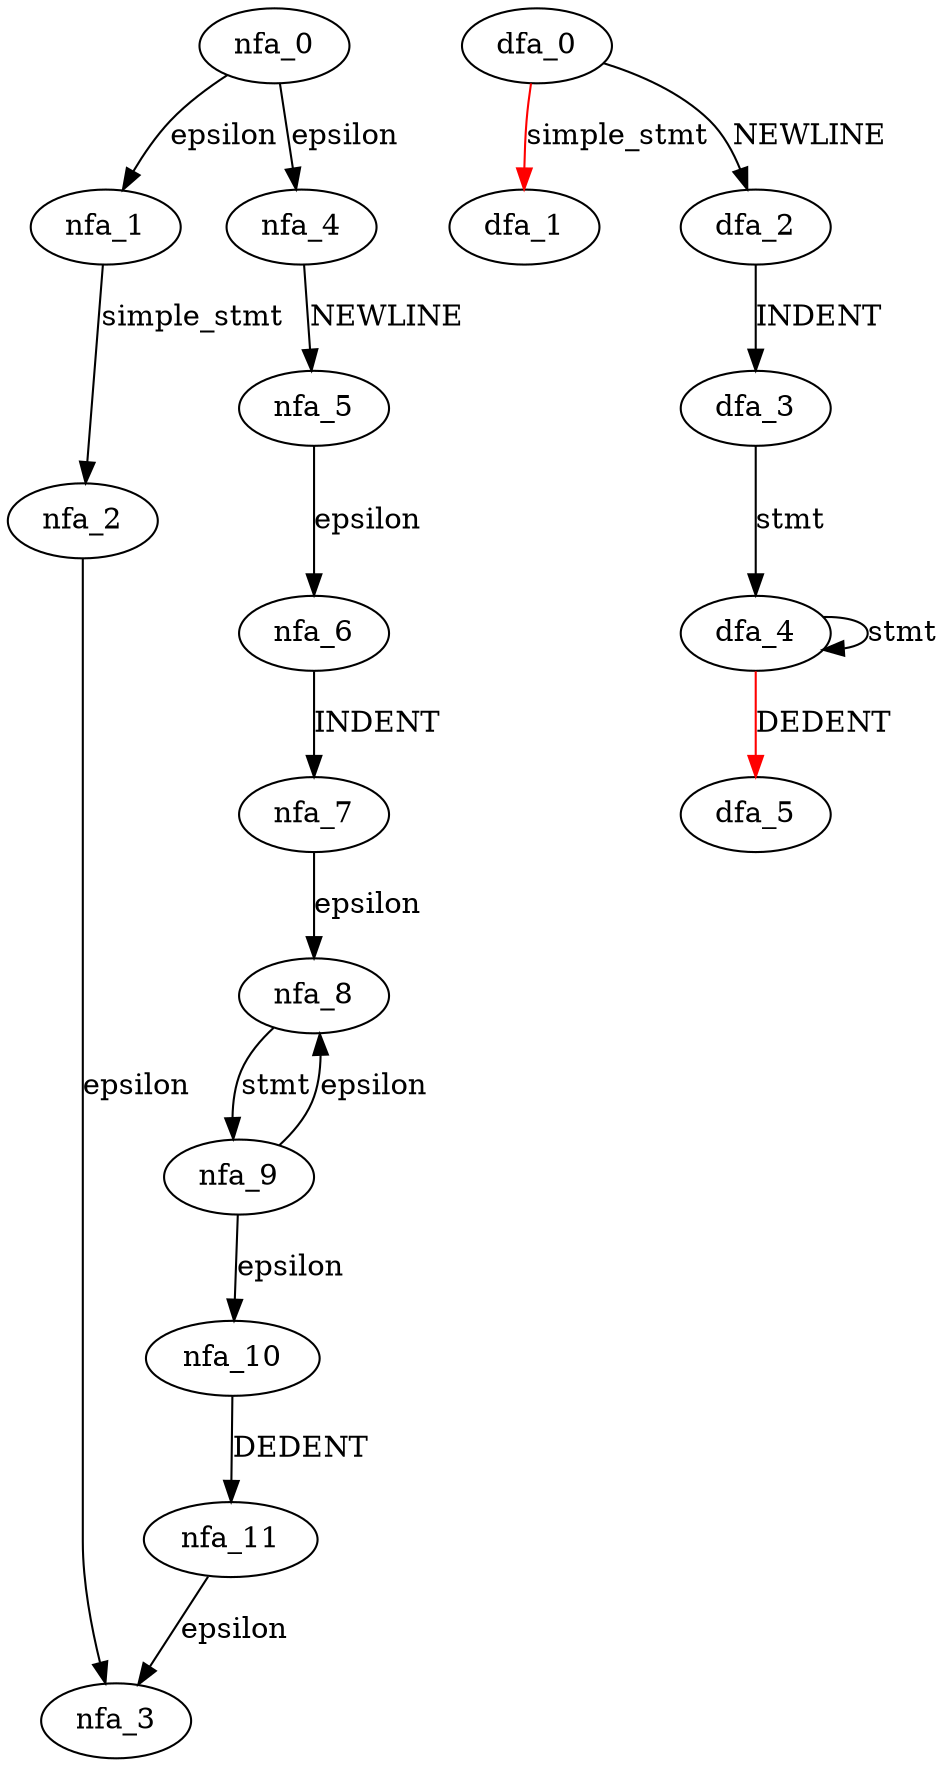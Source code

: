 digraph suite {
 subgraph suite_nfa {
  nfa_0->nfa_1[label=epsilon]
  nfa_1->nfa_2[label=simple_stmt]
  nfa_2->nfa_3[label=epsilon]
  nfa_0->nfa_4[label=epsilon]
  nfa_4->nfa_5[label=NEWLINE]
  nfa_5->nfa_6[label=epsilon]
  nfa_6->nfa_7[label=INDENT]
  nfa_7->nfa_8[label=epsilon]
  nfa_8->nfa_9[label=stmt]
  nfa_9->nfa_8[label=epsilon]
  nfa_9->nfa_10[label=epsilon]
  nfa_10->nfa_11[label=DEDENT]
  nfa_11->nfa_3[label=epsilon]
  }
 subgraph suite_dfa {
  dfa_0->dfa_1[label=simple_stmt,color=red]
  dfa_0->dfa_2[label=NEWLINE]
  dfa_2->dfa_3[label=INDENT]
  dfa_3->dfa_4[label=stmt]
  dfa_4->dfa_4[label=stmt]
  dfa_4->dfa_5[label=DEDENT,color=red]
  }
}
